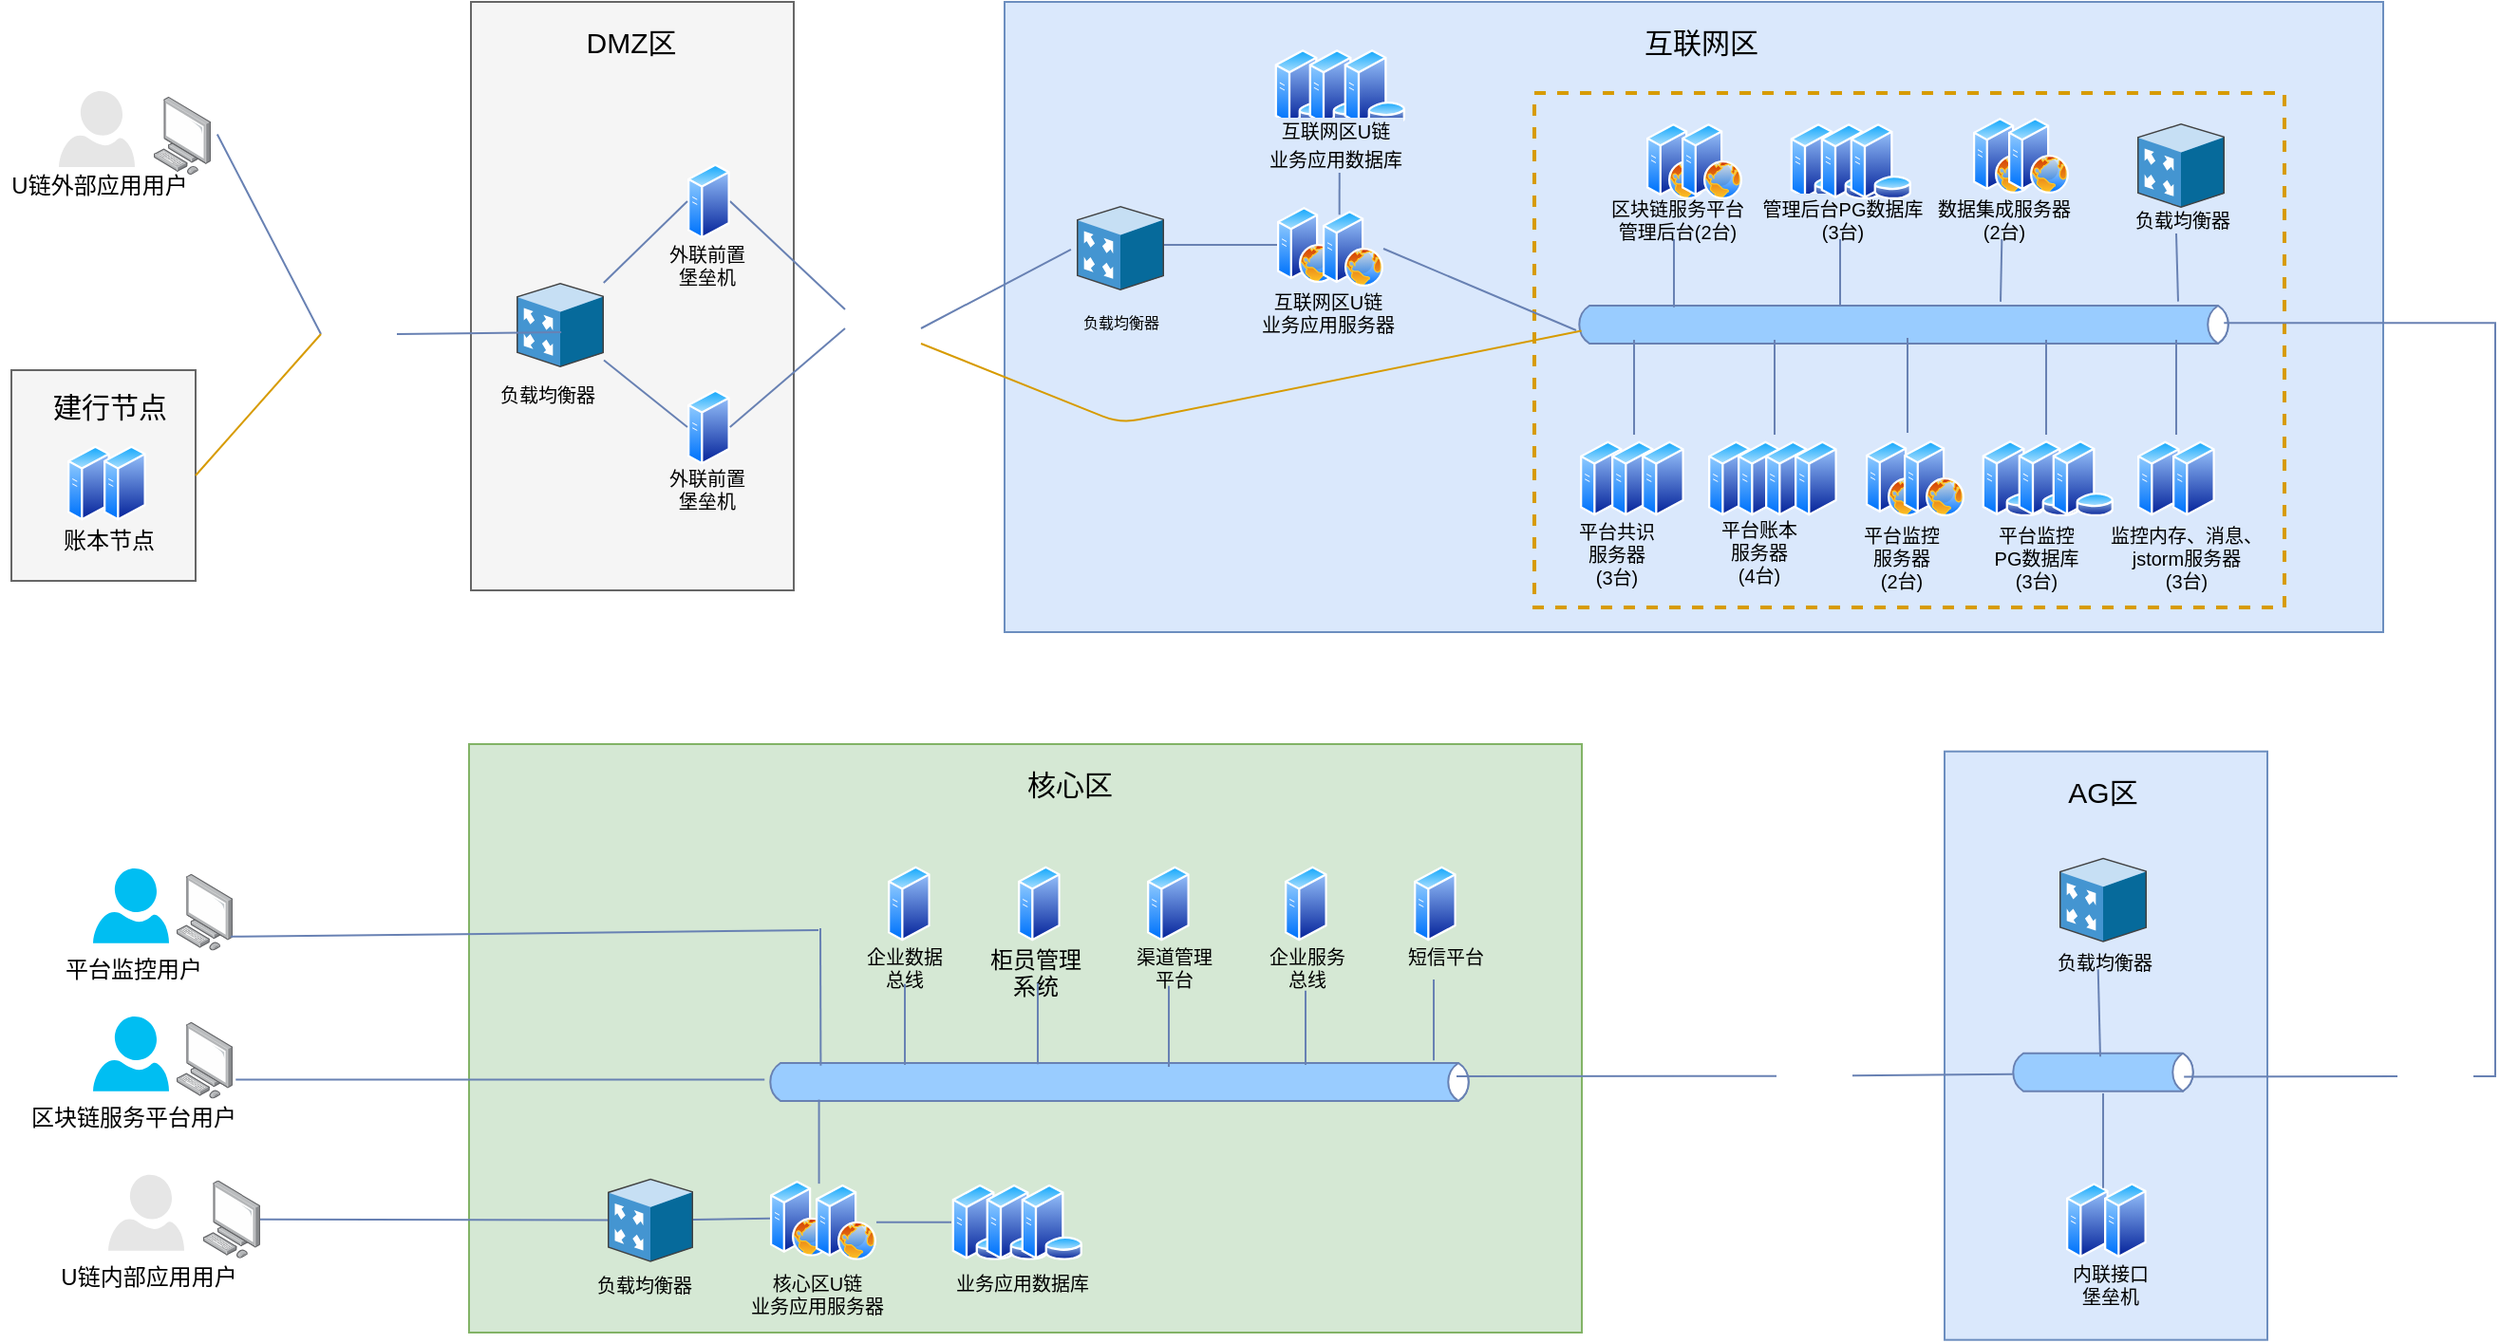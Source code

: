 <mxfile version="12.1.3" type="github" pages="1">
  <diagram id="PtFR2M7_tXtKYrFW8lSv" name="Page-1">
    <mxGraphModel dx="1331" dy="813" grid="0" gridSize="10" guides="1" tooltips="1" connect="1" arrows="1" fold="1" page="1" pageScale="1" pageWidth="3300" pageHeight="4681" math="0" shadow="0">
      <root>
        <mxCell id="0"/>
        <mxCell id="1" parent="0"/>
        <mxCell id="sPacu9p47zKpvOx0FIWo-47" value="" style="rounded=0;whiteSpace=wrap;html=1;strokeColor=#6c8ebf;strokeWidth=1;fillColor=#dae8fc;fontSize=12;align=center;" parent="1" vertex="1">
          <mxGeometry x="591" y="208" width="726" height="332" as="geometry"/>
        </mxCell>
        <mxCell id="nEOF1kNpwPRWHeqvcLlS-4" value="" style="rounded=0;whiteSpace=wrap;html=1;fillColor=none;fontSize=10;dashed=1;strokeColor=#d79b00;strokeWidth=2;" parent="1" vertex="1">
          <mxGeometry x="870" y="256" width="395" height="271" as="geometry"/>
        </mxCell>
        <mxCell id="sPacu9p47zKpvOx0FIWo-21" value="" style="rounded=0;whiteSpace=wrap;html=1;strokeColor=#666666;fillColor=#f5f5f5;fontSize=12;align=center;fontColor=#333333;" parent="1" vertex="1">
          <mxGeometry x="310" y="208" width="170" height="310" as="geometry"/>
        </mxCell>
        <mxCell id="sPacu9p47zKpvOx0FIWo-9" value="" style="html=1;fillColor=#99CCFF;strokeColor=#6881B3;gradientColor=none;gradientDirection=north;strokeWidth=1;shape=mxgraph.networks.bus;gradientColor=none;gradientDirection=north;fontColor=#ffffff;perimeter=backbonePerimeter;backboneSize=20;align=center;fontSize=12;" parent="1" vertex="1">
          <mxGeometry x="891" y="373" width="347" height="10" as="geometry"/>
        </mxCell>
        <mxCell id="sPacu9p47zKpvOx0FIWo-10" value="" style="strokeColor=#6881B3;edgeStyle=none;rounded=0;endArrow=none;html=1;strokeWidth=1;fontSize=12;" parent="1" edge="1">
          <mxGeometry relative="1" as="geometry">
            <mxPoint x="943.5" y="326" as="sourcePoint"/>
            <mxPoint x="943.5" y="368.929" as="targetPoint"/>
          </mxGeometry>
        </mxCell>
        <mxCell id="sPacu9p47zKpvOx0FIWo-12" value="" style="strokeColor=#6881B3;edgeStyle=none;rounded=0;endArrow=none;html=1;strokeWidth=1;fontSize=12;" parent="1" edge="1">
          <mxGeometry relative="1" as="geometry">
            <mxPoint x="1031" y="325.5" as="sourcePoint"/>
            <mxPoint x="1031" y="367.676" as="targetPoint"/>
          </mxGeometry>
        </mxCell>
        <mxCell id="sPacu9p47zKpvOx0FIWo-14" value="" style="strokeColor=#6881B3;edgeStyle=none;rounded=0;endArrow=none;html=1;strokeWidth=1;fontSize=12;" parent="1" edge="1">
          <mxGeometry relative="1" as="geometry">
            <mxPoint x="922.5" y="436" as="sourcePoint"/>
            <mxPoint x="922.5" y="386" as="targetPoint"/>
          </mxGeometry>
        </mxCell>
        <mxCell id="sPacu9p47zKpvOx0FIWo-26" value="" style="shape=image;html=1;verticalAlign=top;verticalLabelPosition=bottom;labelBackgroundColor=#ffffff;imageAspect=0;aspect=fixed;image=https://cdn4.iconfinder.com/data/icons/VISTA/networking/png/128/firewall.png;strokeColor=#6881B3;fillColor=#99CCFF;fontSize=12;align=center;" parent="1" vertex="1">
          <mxGeometry x="231" y="363" width="40" height="40" as="geometry"/>
        </mxCell>
        <mxCell id="sPacu9p47zKpvOx0FIWo-27" value="" style="endArrow=none;html=1;fontSize=12;entryX=0;entryY=0.5;entryDx=0;entryDy=0;exitX=1.114;exitY=0.482;exitDx=0;exitDy=0;exitPerimeter=0;strokeColor=#6881B3;" parent="1" source="sPacu9p47zKpvOx0FIWo-23" target="sPacu9p47zKpvOx0FIWo-26" edge="1">
          <mxGeometry width="50" height="50" relative="1" as="geometry">
            <mxPoint x="198" y="470" as="sourcePoint"/>
            <mxPoint x="248" y="420" as="targetPoint"/>
          </mxGeometry>
        </mxCell>
        <mxCell id="sPacu9p47zKpvOx0FIWo-32" value="" style="shadow=0;dashed=0;html=1;labelPosition=center;verticalLabelPosition=bottom;verticalAlign=top;align=center;outlineConnect=0;shape=mxgraph.veeam.3d.proxy_appliance;direction=east;" parent="1" vertex="1">
          <mxGeometry x="334" y="356" width="46" height="44.562" as="geometry"/>
        </mxCell>
        <mxCell id="sPacu9p47zKpvOx0FIWo-22" value="&lt;font style=&quot;font-size: 15px&quot;&gt;DMZ区&lt;/font&gt;" style="text;html=1;resizable=0;points=[];autosize=1;align=center;verticalAlign=top;spacingTop=-4;fontSize=12;" parent="1" vertex="1">
          <mxGeometry x="365" y="218" width="58" height="15" as="geometry"/>
        </mxCell>
        <mxCell id="sPacu9p47zKpvOx0FIWo-35" value="" style="endArrow=none;html=1;strokeColor=#6881B3;strokeWidth=1;fontSize=12;exitX=1;exitY=0.5;exitDx=0;exitDy=0;entryX=0.512;entryY=0.583;entryDx=0;entryDy=0;entryPerimeter=0;" parent="1" source="sPacu9p47zKpvOx0FIWo-26" target="sPacu9p47zKpvOx0FIWo-32" edge="1">
          <mxGeometry width="50" height="50" relative="1" as="geometry">
            <mxPoint x="250" y="373" as="sourcePoint"/>
            <mxPoint x="360" y="300" as="targetPoint"/>
          </mxGeometry>
        </mxCell>
        <mxCell id="sPacu9p47zKpvOx0FIWo-48" value="&lt;font style=&quot;font-size: 15px&quot;&gt;互联网区&lt;/font&gt;" style="text;html=1;resizable=0;points=[];autosize=1;align=left;verticalAlign=top;spacingTop=-4;fontSize=12;" parent="1" vertex="1">
          <mxGeometry x="925.5" y="218" width="70" height="15" as="geometry"/>
        </mxCell>
        <mxCell id="sPacu9p47zKpvOx0FIWo-49" value="" style="shape=image;html=1;verticalAlign=top;verticalLabelPosition=bottom;labelBackgroundColor=#ffffff;imageAspect=0;aspect=fixed;image=https://cdn4.iconfinder.com/data/icons/VISTA/networking/png/128/firewall.png;strokeColor=#6881B3;fillColor=#99CCFF;fontSize=12;align=center;" parent="1" vertex="1">
          <mxGeometry x="507" y="360" width="40" height="40" as="geometry"/>
        </mxCell>
        <mxCell id="sPacu9p47zKpvOx0FIWo-50" value="" style="endArrow=none;html=1;strokeColor=#6881B3;strokeWidth=1;fontSize=12;exitX=1;exitY=0.5;exitDx=0;exitDy=0;entryX=0;entryY=0.25;entryDx=0;entryDy=0;" parent="1" source="sPacu9p47zKpvOx0FIWo-84" target="sPacu9p47zKpvOx0FIWo-49" edge="1">
          <mxGeometry width="50" height="50" relative="1" as="geometry">
            <mxPoint x="433.4" y="385.12" as="sourcePoint"/>
            <mxPoint x="570" y="430" as="targetPoint"/>
          </mxGeometry>
        </mxCell>
        <mxCell id="sPacu9p47zKpvOx0FIWo-51" value="" style="shadow=0;dashed=0;html=1;labelPosition=center;verticalLabelPosition=bottom;verticalAlign=top;align=center;outlineConnect=0;shape=mxgraph.veeam.3d.proxy_appliance;direction=east;" parent="1" vertex="1">
          <mxGeometry x="629" y="315.5" width="46" height="44.562" as="geometry"/>
        </mxCell>
        <mxCell id="sPacu9p47zKpvOx0FIWo-52" value="" style="endArrow=none;html=1;strokeColor=#6881B3;strokeWidth=1;fontSize=12;entryX=-0.066;entryY=0.515;entryDx=0;entryDy=0;entryPerimeter=0;exitX=1;exitY=0.5;exitDx=0;exitDy=0;exitPerimeter=0;" parent="1" source="sPacu9p47zKpvOx0FIWo-49" target="sPacu9p47zKpvOx0FIWo-51" edge="1">
          <mxGeometry width="50" height="50" relative="1" as="geometry">
            <mxPoint x="587" y="460" as="sourcePoint"/>
            <mxPoint x="637" y="410" as="targetPoint"/>
          </mxGeometry>
        </mxCell>
        <mxCell id="sPacu9p47zKpvOx0FIWo-57" value="外联前置&lt;br style=&quot;font-size: 10px&quot;&gt;堡垒机" style="text;html=1;resizable=0;points=[];autosize=1;align=center;verticalAlign=top;spacingTop=-4;fontSize=10;" parent="1" vertex="1">
          <mxGeometry x="409" y="333" width="50" height="24" as="geometry"/>
        </mxCell>
        <mxCell id="sPacu9p47zKpvOx0FIWo-58" value="" style="group" parent="1" vertex="1" connectable="0">
          <mxGeometry x="734.5" y="316" width="56" height="40" as="geometry"/>
        </mxCell>
        <mxCell id="sPacu9p47zKpvOx0FIWo-59" value="" style="aspect=fixed;perimeter=ellipsePerimeter;html=1;align=center;shadow=0;dashed=0;spacingTop=3;image;image=img/lib/active_directory/web_server.svg;strokeColor=#6881B3;strokeWidth=1;fillColor=#99CCFF;fontSize=12;" parent="sPacu9p47zKpvOx0FIWo-58" vertex="1">
          <mxGeometry width="32" height="40" as="geometry"/>
        </mxCell>
        <mxCell id="sPacu9p47zKpvOx0FIWo-60" value="" style="aspect=fixed;perimeter=ellipsePerimeter;html=1;align=center;shadow=0;dashed=0;spacingTop=3;image;image=img/lib/active_directory/web_server.svg;strokeColor=#6881B3;strokeWidth=1;fillColor=#99CCFF;fontSize=12;" parent="sPacu9p47zKpvOx0FIWo-58" vertex="1">
          <mxGeometry x="24" y="2" width="32" height="40" as="geometry"/>
        </mxCell>
        <mxCell id="sPacu9p47zKpvOx0FIWo-61" value="互联网区U链&lt;br&gt;业务应用服务器" style="text;html=1;resizable=0;points=[];autosize=1;align=center;verticalAlign=top;spacingTop=-4;fontSize=10;" parent="1" vertex="1">
          <mxGeometry x="720.5" y="358" width="80" height="24" as="geometry"/>
        </mxCell>
        <mxCell id="sPacu9p47zKpvOx0FIWo-72" value="区块链服务平台&lt;br&gt;管理后台(2台)" style="text;html=1;resizable=0;points=[];autosize=1;align=center;verticalAlign=top;spacingTop=-4;fontSize=10;fillColor=#DAE8FC;" parent="1" vertex="1">
          <mxGeometry x="904.5" y="309" width="80" height="24" as="geometry"/>
        </mxCell>
        <mxCell id="sPacu9p47zKpvOx0FIWo-62" value="" style="aspect=fixed;perimeter=ellipsePerimeter;html=1;align=center;shadow=0;dashed=0;spacingTop=3;image;image=img/lib/active_directory/database_server.svg;strokeColor=#6881B3;strokeWidth=1;fillColor=#99CCFF;fontSize=8;" parent="1" vertex="1">
          <mxGeometry x="733" y="233" width="32.8" height="40" as="geometry"/>
        </mxCell>
        <mxCell id="sPacu9p47zKpvOx0FIWo-63" value="" style="aspect=fixed;perimeter=ellipsePerimeter;html=1;align=center;shadow=0;dashed=0;spacingTop=3;image;image=img/lib/active_directory/database_server.svg;strokeColor=#6881B3;strokeWidth=1;fillColor=#99CCFF;fontSize=8;" parent="1" vertex="1">
          <mxGeometry x="751" y="233" width="32.8" height="40" as="geometry"/>
        </mxCell>
        <mxCell id="sPacu9p47zKpvOx0FIWo-64" value="" style="aspect=fixed;perimeter=ellipsePerimeter;html=1;align=center;shadow=0;dashed=0;spacingTop=3;image;image=img/lib/active_directory/database_server.svg;strokeColor=#6881B3;strokeWidth=1;fillColor=#99CCFF;fontSize=8;" parent="1" vertex="1">
          <mxGeometry x="769.5" y="233" width="32.8" height="40" as="geometry"/>
        </mxCell>
        <mxCell id="sPacu9p47zKpvOx0FIWo-90" value="平台共识&lt;br&gt;服务器&lt;br&gt;(3台)" style="text;html=1;resizable=0;points=[];autosize=1;align=center;verticalAlign=top;spacingTop=-4;fontSize=10;" parent="1" vertex="1">
          <mxGeometry x="888" y="479" width="50" height="36" as="geometry"/>
        </mxCell>
        <mxCell id="sPacu9p47zKpvOx0FIWo-82" value="" style="aspect=fixed;perimeter=ellipsePerimeter;html=1;align=center;shadow=0;dashed=0;spacingTop=3;image;image=img/lib/active_directory/generic_server.svg;strokeColor=#6881B3;strokeWidth=1;fillColor=#99CCFF;fontSize=8;" parent="1" vertex="1">
          <mxGeometry x="894" y="439" width="22.4" height="40" as="geometry"/>
        </mxCell>
        <mxCell id="sPacu9p47zKpvOx0FIWo-101" value="平台账本&lt;br&gt;服务器&lt;br&gt;(4台)" style="text;html=1;resizable=0;points=[];autosize=1;align=center;verticalAlign=top;spacingTop=-4;fontSize=10;" parent="1" vertex="1">
          <mxGeometry x="963" y="478" width="50" height="36" as="geometry"/>
        </mxCell>
        <mxCell id="sPacu9p47zKpvOx0FIWo-112" value="" style="rounded=0;whiteSpace=wrap;html=1;strokeColor=#6c8ebf;strokeWidth=1;fillColor=#dae8fc;fontSize=8;align=center;" parent="1" vertex="1">
          <mxGeometry x="1086" y="602.853" width="170" height="310" as="geometry"/>
        </mxCell>
        <mxCell id="sPacu9p47zKpvOx0FIWo-113" value="&lt;font style=&quot;font-size: 15px&quot;&gt;AG区&lt;/font&gt;" style="text;html=1;resizable=0;points=[];autosize=1;align=center;verticalAlign=top;spacingTop=-4;fontSize=12;" parent="1" vertex="1">
          <mxGeometry x="1145.5" y="612.853" width="47" height="15" as="geometry"/>
        </mxCell>
        <mxCell id="sPacu9p47zKpvOx0FIWo-115" value="负载均衡器" style="text;html=1;resizable=0;points=[];autosize=1;align=center;verticalAlign=top;spacingTop=-4;fontSize=10;" parent="1" vertex="1">
          <mxGeometry x="320" y="407" width="60" height="10" as="geometry"/>
        </mxCell>
        <mxCell id="sPacu9p47zKpvOx0FIWo-116" value="负载均衡器" style="text;html=1;resizable=0;points=[];autosize=1;align=center;verticalAlign=top;spacingTop=-4;fontSize=8;" parent="1" vertex="1">
          <mxGeometry x="622" y="370" width="60" height="10" as="geometry"/>
        </mxCell>
        <mxCell id="sPacu9p47zKpvOx0FIWo-117" value="" style="shadow=0;dashed=0;html=1;labelPosition=center;verticalLabelPosition=bottom;verticalAlign=top;align=center;outlineConnect=0;shape=mxgraph.veeam.3d.proxy_appliance;direction=east;" parent="1" vertex="1">
          <mxGeometry x="1146.5" y="658.853" width="46" height="44.562" as="geometry"/>
        </mxCell>
        <mxCell id="sPacu9p47zKpvOx0FIWo-118" value="负载均衡器" style="text;html=1;resizable=0;points=[];autosize=1;align=center;verticalAlign=top;spacingTop=-4;fontSize=10;" parent="1" vertex="1">
          <mxGeometry x="1139.5" y="705.853" width="60" height="10" as="geometry"/>
        </mxCell>
        <mxCell id="sPacu9p47zKpvOx0FIWo-119" value="" style="html=1;fillColor=#99CCFF;strokeColor=#6881B3;gradientColor=none;gradientDirection=north;strokeWidth=1;shape=mxgraph.networks.bus;gradientColor=none;gradientDirection=north;fontColor=#ffffff;perimeter=backbonePerimeter;backboneSize=20;align=center;fontSize=12;" parent="1" vertex="1">
          <mxGeometry x="1119.5" y="766.853" width="100" height="10" as="geometry"/>
        </mxCell>
        <mxCell id="wzntJS4Hk8glmOeOFhAp-34" style="edgeStyle=orthogonalEdgeStyle;rounded=0;orthogonalLoop=1;jettySize=auto;html=1;exitX=1;exitY=0.5;exitDx=0;exitDy=0;entryX=0.986;entryY=0.414;entryDx=0;entryDy=0;entryPerimeter=0;endArrow=none;endFill=0;strokeColor=#6881B3;" parent="1" source="sPacu9p47zKpvOx0FIWo-120" target="sPacu9p47zKpvOx0FIWo-9" edge="1">
          <mxGeometry relative="1" as="geometry">
            <Array as="points">
              <mxPoint x="1376" y="774"/>
              <mxPoint x="1376" y="377"/>
            </Array>
          </mxGeometry>
        </mxCell>
        <mxCell id="sPacu9p47zKpvOx0FIWo-120" value="" style="shape=image;html=1;verticalAlign=top;verticalLabelPosition=bottom;labelBackgroundColor=#ffffff;imageAspect=0;aspect=fixed;image=https://cdn4.iconfinder.com/data/icons/VISTA/networking/png/128/firewall.png;strokeColor=#6881B3;fillColor=#99CCFF;fontSize=12;align=center;" parent="1" vertex="1">
          <mxGeometry x="1324.5" y="754" width="40" height="40" as="geometry"/>
        </mxCell>
        <mxCell id="sPacu9p47zKpvOx0FIWo-123" value="" style="endArrow=none;html=1;strokeColor=#6881B3;strokeWidth=1;fontSize=8;exitX=0.485;exitY=-0.318;exitDx=0;exitDy=0;exitPerimeter=0;entryX=0.456;entryY=1.182;entryDx=0;entryDy=0;entryPerimeter=0;" parent="1" source="sPacu9p47zKpvOx0FIWo-119" target="sPacu9p47zKpvOx0FIWo-118" edge="1">
          <mxGeometry width="50" height="50" relative="1" as="geometry">
            <mxPoint x="1250.5" y="757.853" as="sourcePoint"/>
            <mxPoint x="1300.5" y="707.853" as="targetPoint"/>
          </mxGeometry>
        </mxCell>
        <mxCell id="sPacu9p47zKpvOx0FIWo-125" value="" style="group" parent="1" vertex="1" connectable="0">
          <mxGeometry x="1150" y="829.853" width="42.4" height="40" as="geometry"/>
        </mxCell>
        <mxCell id="sPacu9p47zKpvOx0FIWo-126" value="" style="aspect=fixed;perimeter=ellipsePerimeter;html=1;align=center;shadow=0;dashed=0;spacingTop=3;image;image=img/lib/active_directory/generic_server.svg;strokeColor=#6881B3;strokeWidth=1;fillColor=#99CCFF;fontSize=8;" parent="sPacu9p47zKpvOx0FIWo-125" vertex="1">
          <mxGeometry width="22.4" height="40" as="geometry"/>
        </mxCell>
        <mxCell id="sPacu9p47zKpvOx0FIWo-127" value="" style="aspect=fixed;perimeter=ellipsePerimeter;html=1;align=center;shadow=0;dashed=0;spacingTop=3;image;image=img/lib/active_directory/generic_server.svg;strokeColor=#6881B3;strokeWidth=1;fillColor=#99CCFF;fontSize=8;" parent="sPacu9p47zKpvOx0FIWo-125" vertex="1">
          <mxGeometry x="20" width="22.4" height="40" as="geometry"/>
        </mxCell>
        <mxCell id="sPacu9p47zKpvOx0FIWo-129" value="内联接口&lt;br style=&quot;font-size: 10px;&quot;&gt;堡垒机" style="text;html=1;resizable=0;points=[];autosize=1;align=center;verticalAlign=top;spacingTop=-4;fontSize=10;" parent="1" vertex="1">
          <mxGeometry x="1147.5" y="869.853" width="50" height="20" as="geometry"/>
        </mxCell>
        <mxCell id="sPacu9p47zKpvOx0FIWo-130" value="" style="strokeColor=#6881B3;edgeStyle=none;rounded=0;endArrow=none;html=1;strokeWidth=1;fontSize=12;" parent="1" edge="1">
          <mxGeometry relative="1" as="geometry">
            <mxPoint x="1169.5" y="832.853" as="sourcePoint"/>
            <mxPoint x="1169.5" y="783.0" as="targetPoint"/>
            <Array as="points">
              <mxPoint x="1169.5" y="809.853"/>
            </Array>
          </mxGeometry>
        </mxCell>
        <mxCell id="sPacu9p47zKpvOx0FIWo-131" value="" style="rounded=0;whiteSpace=wrap;html=1;strokeColor=#82b366;strokeWidth=1;fillColor=#d5e8d4;fontSize=8;align=center;" parent="1" vertex="1">
          <mxGeometry x="309" y="599" width="586" height="310" as="geometry"/>
        </mxCell>
        <mxCell id="sPacu9p47zKpvOx0FIWo-133" value="" style="html=1;fillColor=#99CCFF;strokeColor=#6881B3;gradientColor=none;gradientDirection=north;strokeWidth=1;shape=mxgraph.networks.bus;gradientColor=none;gradientDirection=north;fontColor=#ffffff;perimeter=backbonePerimeter;backboneSize=20;align=center;" parent="1" vertex="1">
          <mxGeometry x="465" y="767" width="373" height="20" as="geometry"/>
        </mxCell>
        <mxCell id="sPacu9p47zKpvOx0FIWo-135" value="" style="strokeColor=#6881B3;edgeStyle=none;rounded=0;endArrow=none;html=1;strokeWidth=1;fontSize=8;" parent="1" edge="1">
          <mxGeometry relative="1" as="geometry">
            <mxPoint x="538.5" y="725.353" as="sourcePoint"/>
            <mxPoint x="538.5" y="768.029" as="targetPoint"/>
          </mxGeometry>
        </mxCell>
        <mxCell id="sPacu9p47zKpvOx0FIWo-136" value="" style="strokeColor=#6881B3;edgeStyle=none;rounded=0;endArrow=none;html=1;strokeWidth=1;fontSize=8;" parent="1" edge="1">
          <mxGeometry relative="1" as="geometry">
            <mxPoint x="677.5" y="726.353" as="sourcePoint"/>
            <mxPoint x="677.5" y="769.029" as="targetPoint"/>
          </mxGeometry>
        </mxCell>
        <mxCell id="sPacu9p47zKpvOx0FIWo-137" value="" style="strokeColor=#6881B3;edgeStyle=none;rounded=0;endArrow=none;html=1;strokeWidth=1;fontSize=8;" parent="1" edge="1">
          <mxGeometry relative="1" as="geometry">
            <mxPoint x="749.5" y="728.853" as="sourcePoint"/>
            <mxPoint x="749.5" y="768.02" as="targetPoint"/>
          </mxGeometry>
        </mxCell>
        <mxCell id="sPacu9p47zKpvOx0FIWo-142" value="" style="shadow=0;dashed=0;html=1;labelPosition=center;verticalLabelPosition=bottom;verticalAlign=top;align=center;outlineConnect=0;shape=mxgraph.veeam.3d.proxy_appliance;direction=east;" parent="1" vertex="1">
          <mxGeometry x="382" y="827.853" width="45" height="44" as="geometry"/>
        </mxCell>
        <mxCell id="sPacu9p47zKpvOx0FIWo-143" value="负载均衡器" style="text;html=1;resizable=0;points=[];autosize=1;align=center;verticalAlign=top;spacingTop=-4;fontSize=10;" parent="1" vertex="1">
          <mxGeometry x="371" y="875.853" width="60" height="10" as="geometry"/>
        </mxCell>
        <mxCell id="sPacu9p47zKpvOx0FIWo-145" value="" style="aspect=fixed;perimeter=ellipsePerimeter;html=1;align=center;shadow=0;dashed=0;spacingTop=3;image;image=img/lib/active_directory/generic_server.svg;strokeColor=#6881B3;strokeWidth=1;fillColor=#99CCFF;fontSize=8;" parent="1" vertex="1">
          <mxGeometry x="738.5" y="663" width="22.4" height="40" as="geometry"/>
        </mxCell>
        <mxCell id="sPacu9p47zKpvOx0FIWo-146" value="" style="aspect=fixed;perimeter=ellipsePerimeter;html=1;align=center;shadow=0;dashed=0;spacingTop=3;image;image=img/lib/active_directory/generic_server.svg;strokeColor=#6881B3;strokeWidth=1;fillColor=#99CCFF;fontSize=8;" parent="1" vertex="1">
          <mxGeometry x="666" y="663" width="22.4" height="40" as="geometry"/>
        </mxCell>
        <mxCell id="sPacu9p47zKpvOx0FIWo-147" value="企业服务&lt;br&gt;总线" style="text;html=1;resizable=0;points=[];autosize=1;align=center;verticalAlign=top;spacingTop=-4;fontSize=10;" parent="1" vertex="1">
          <mxGeometry x="721" y="703" width="58" height="24" as="geometry"/>
        </mxCell>
        <mxCell id="sPacu9p47zKpvOx0FIWo-148" value="渠道管理&lt;br&gt;平台" style="text;html=1;resizable=0;points=[];autosize=1;align=center;verticalAlign=top;spacingTop=-4;fontSize=10;" parent="1" vertex="1">
          <mxGeometry x="651" y="703" width="58" height="24" as="geometry"/>
        </mxCell>
        <mxCell id="sPacu9p47zKpvOx0FIWo-149" value="" style="aspect=fixed;perimeter=ellipsePerimeter;html=1;align=center;shadow=0;dashed=0;spacingTop=3;image;image=img/lib/active_directory/generic_server.svg;strokeColor=#6881B3;strokeWidth=1;fillColor=#99CCFF;fontSize=8;" parent="1" vertex="1">
          <mxGeometry x="529.5" y="663" width="22.4" height="40" as="geometry"/>
        </mxCell>
        <mxCell id="sPacu9p47zKpvOx0FIWo-150" value="企业数据&lt;br&gt;总线" style="text;html=1;resizable=0;points=[];autosize=1;align=center;verticalAlign=top;spacingTop=-4;fontSize=10;" parent="1" vertex="1">
          <mxGeometry x="509" y="702.853" width="58" height="24" as="geometry"/>
        </mxCell>
        <mxCell id="sPacu9p47zKpvOx0FIWo-151" value="" style="group" parent="1" vertex="1" connectable="0">
          <mxGeometry x="467.5" y="828.853" width="56" height="40" as="geometry"/>
        </mxCell>
        <mxCell id="sPacu9p47zKpvOx0FIWo-152" value="" style="aspect=fixed;perimeter=ellipsePerimeter;html=1;align=center;shadow=0;dashed=0;spacingTop=3;image;image=img/lib/active_directory/web_server.svg;strokeColor=#6881B3;strokeWidth=1;fillColor=#99CCFF;fontSize=12;" parent="sPacu9p47zKpvOx0FIWo-151" vertex="1">
          <mxGeometry width="32" height="40" as="geometry"/>
        </mxCell>
        <mxCell id="sPacu9p47zKpvOx0FIWo-153" value="" style="aspect=fixed;perimeter=ellipsePerimeter;html=1;align=center;shadow=0;dashed=0;spacingTop=3;image;image=img/lib/active_directory/web_server.svg;strokeColor=#6881B3;strokeWidth=1;fillColor=#99CCFF;fontSize=12;" parent="sPacu9p47zKpvOx0FIWo-151" vertex="1">
          <mxGeometry x="24" y="2" width="32" height="40" as="geometry"/>
        </mxCell>
        <mxCell id="sPacu9p47zKpvOx0FIWo-154" value="核心区U链&lt;br&gt;业务应用服务器" style="text;html=1;resizable=0;points=[];autosize=1;align=center;verticalAlign=top;spacingTop=-4;fontSize=10;" parent="1" vertex="1">
          <mxGeometry x="451.5" y="874.853" width="80" height="24" as="geometry"/>
        </mxCell>
        <mxCell id="sPacu9p47zKpvOx0FIWo-155" value="业务应用数据库" style="text;html=1;resizable=0;points=[];autosize=1;align=center;verticalAlign=top;spacingTop=-4;fontSize=10;" parent="1" vertex="1">
          <mxGeometry x="552.5" y="874.853" width="94" height="12" as="geometry"/>
        </mxCell>
        <mxCell id="sPacu9p47zKpvOx0FIWo-156" value="" style="aspect=fixed;perimeter=ellipsePerimeter;html=1;align=center;shadow=0;dashed=0;spacingTop=3;image;image=img/lib/active_directory/database_server.svg;strokeColor=#6881B3;strokeWidth=1;fillColor=#99CCFF;fontSize=8;" parent="1" vertex="1">
          <mxGeometry x="563" y="830.853" width="32.8" height="40" as="geometry"/>
        </mxCell>
        <mxCell id="sPacu9p47zKpvOx0FIWo-157" value="" style="aspect=fixed;perimeter=ellipsePerimeter;html=1;align=center;shadow=0;dashed=0;spacingTop=3;image;image=img/lib/active_directory/database_server.svg;strokeColor=#6881B3;strokeWidth=1;fillColor=#99CCFF;fontSize=8;" parent="1" vertex="1">
          <mxGeometry x="581" y="830.853" width="32.8" height="40" as="geometry"/>
        </mxCell>
        <mxCell id="sPacu9p47zKpvOx0FIWo-158" value="" style="aspect=fixed;perimeter=ellipsePerimeter;html=1;align=center;shadow=0;dashed=0;spacingTop=3;image;image=img/lib/active_directory/database_server.svg;strokeColor=#6881B3;strokeWidth=1;fillColor=#99CCFF;fontSize=8;" parent="1" vertex="1">
          <mxGeometry x="599.5" y="830.853" width="32.8" height="40" as="geometry"/>
        </mxCell>
        <mxCell id="sPacu9p47zKpvOx0FIWo-159" value="&lt;font style=&quot;font-size: 15px&quot;&gt;核心区&lt;/font&gt;" style="text;html=1;resizable=0;points=[];autosize=1;align=center;verticalAlign=top;spacingTop=-4;fontSize=12;" parent="1" vertex="1">
          <mxGeometry x="597.5" y="609.353" width="55" height="15" as="geometry"/>
        </mxCell>
        <mxCell id="sPacu9p47zKpvOx0FIWo-160" value="" style="shape=image;html=1;verticalAlign=top;verticalLabelPosition=bottom;labelBackgroundColor=#ffffff;imageAspect=0;aspect=fixed;image=https://cdn4.iconfinder.com/data/icons/VISTA/networking/png/128/firewall.png;strokeColor=#6881B3;fillColor=#99CCFF;fontSize=12;align=center;" parent="1" vertex="1">
          <mxGeometry x="997.5" y="753.853" width="40" height="40" as="geometry"/>
        </mxCell>
        <mxCell id="sPacu9p47zKpvOx0FIWo-106" value="" style="points=[];aspect=fixed;html=1;align=center;shadow=0;dashed=0;image;image=img/lib/allied_telesis/computer_and_terminals/Personal_Computer.svg;strokeColor=#6881B3;fillColor=#99CCFF;fontSize=12;" parent="1" vertex="1">
          <mxGeometry x="155" y="745.45" width="29.5" height="40.317" as="geometry"/>
        </mxCell>
        <mxCell id="sPacu9p47zKpvOx0FIWo-104" value="" style="verticalLabelPosition=bottom;html=1;verticalAlign=top;align=center;strokeColor=none;fillColor=#00BEF2;shape=mxgraph.azure.user;" parent="1" vertex="1">
          <mxGeometry x="111" y="742.5" width="40" height="39.333" as="geometry"/>
        </mxCell>
        <mxCell id="sPacu9p47zKpvOx0FIWo-105" value="区块链服务平台用户" style="text;html=1;resizable=0;points=[];autosize=1;align=center;verticalAlign=top;spacingTop=-4;fontSize=12;" parent="1" vertex="1">
          <mxGeometry x="73" y="785.833" width="118" height="14" as="geometry"/>
        </mxCell>
        <mxCell id="mfB3y9zWAH_5rg_kUH9j-3" value="" style="endArrow=none;html=1;strokeColor=#6881B3;exitX=0.926;exitY=0.743;exitDx=0;exitDy=0;exitPerimeter=0;entryX=0;entryY=0.5;entryDx=0;entryDy=0;" parent="1" source="sPacu9p47zKpvOx0FIWo-119" target="sPacu9p47zKpvOx0FIWo-120" edge="1">
          <mxGeometry width="50" height="50" relative="1" as="geometry">
            <mxPoint x="1287" y="869" as="sourcePoint"/>
            <mxPoint x="1337" y="819" as="targetPoint"/>
          </mxGeometry>
        </mxCell>
        <mxCell id="sPacu9p47zKpvOx0FIWo-169" value="" style="points=[];aspect=fixed;html=1;align=center;shadow=0;dashed=0;image;image=img/lib/allied_telesis/computer_and_terminals/Personal_Computer.svg;strokeColor=#6881B3;fillColor=#99CCFF;fontSize=12;" parent="1" vertex="1">
          <mxGeometry x="169" y="828.853" width="30" height="41" as="geometry"/>
        </mxCell>
        <mxCell id="sPacu9p47zKpvOx0FIWo-167" value="" style="verticalLabelPosition=bottom;html=1;verticalAlign=top;align=center;strokeColor=none;fillColor=#E6E6E6;shape=mxgraph.azure.user;" parent="1" vertex="1">
          <mxGeometry x="119" y="825.853" width="40" height="40" as="geometry"/>
        </mxCell>
        <mxCell id="sPacu9p47zKpvOx0FIWo-168" value="U链内部应用用户" style="text;html=1;resizable=0;points=[];autosize=1;align=center;verticalAlign=top;spacingTop=-4;fontSize=12;" parent="1" vertex="1">
          <mxGeometry x="88" y="869.853" width="103" height="14" as="geometry"/>
        </mxCell>
        <mxCell id="mfB3y9zWAH_5rg_kUH9j-7" value="" style="endArrow=none;html=1;strokeColor=#6881B3;entryX=0;entryY=0.5;entryDx=0;entryDy=0;" parent="1" target="sPacu9p47zKpvOx0FIWo-160" edge="1">
          <mxGeometry width="50" height="50" relative="1" as="geometry">
            <mxPoint x="829" y="774" as="sourcePoint"/>
            <mxPoint x="803" y="808" as="targetPoint"/>
          </mxGeometry>
        </mxCell>
        <mxCell id="mfB3y9zWAH_5rg_kUH9j-8" value="" style="endArrow=none;html=1;strokeColor=#6881B3;entryX=0.024;entryY=0.6;entryDx=0;entryDy=0;entryPerimeter=0;" parent="1" source="sPacu9p47zKpvOx0FIWo-160" target="sPacu9p47zKpvOx0FIWo-119" edge="1">
          <mxGeometry width="50" height="50" relative="1" as="geometry">
            <mxPoint x="821" y="881" as="sourcePoint"/>
            <mxPoint x="940" y="772" as="targetPoint"/>
          </mxGeometry>
        </mxCell>
        <mxCell id="mfB3y9zWAH_5rg_kUH9j-9" value="" style="endArrow=none;html=1;strokeColor=#6881B3;" parent="1" source="sPacu9p47zKpvOx0FIWo-169" target="sPacu9p47zKpvOx0FIWo-142" edge="1">
          <mxGeometry width="50" height="50" relative="1" as="geometry">
            <mxPoint x="282" y="783" as="sourcePoint"/>
            <mxPoint x="332" y="733" as="targetPoint"/>
          </mxGeometry>
        </mxCell>
        <mxCell id="sPacu9p47zKpvOx0FIWo-83" value="" style="aspect=fixed;perimeter=ellipsePerimeter;html=1;align=center;shadow=0;dashed=0;spacingTop=3;image;image=img/lib/active_directory/generic_server.svg;strokeColor=#6881B3;strokeWidth=1;fillColor=#99CCFF;fontSize=8;" parent="1" vertex="1">
          <mxGeometry x="424" y="412" width="22.4" height="40" as="geometry"/>
        </mxCell>
        <mxCell id="sPacu9p47zKpvOx0FIWo-84" value="" style="aspect=fixed;perimeter=ellipsePerimeter;html=1;align=center;shadow=0;dashed=0;spacingTop=3;image;image=img/lib/active_directory/generic_server.svg;strokeColor=#6881B3;strokeWidth=1;fillColor=#99CCFF;fontSize=8;" parent="1" vertex="1">
          <mxGeometry x="424" y="293" width="22.4" height="40" as="geometry"/>
        </mxCell>
        <mxCell id="wzntJS4Hk8glmOeOFhAp-1" value="外联前置&lt;br style=&quot;font-size: 10px&quot;&gt;堡垒机" style="text;html=1;resizable=0;points=[];autosize=1;align=center;verticalAlign=top;spacingTop=-4;fontSize=10;" parent="1" vertex="1">
          <mxGeometry x="409" y="450.5" width="50" height="24" as="geometry"/>
        </mxCell>
        <mxCell id="wzntJS4Hk8glmOeOFhAp-2" value="" style="endArrow=none;html=1;entryX=0;entryY=0.5;entryDx=0;entryDy=0;strokeColor=#6881B3;" parent="1" source="sPacu9p47zKpvOx0FIWo-32" target="sPacu9p47zKpvOx0FIWo-84" edge="1">
          <mxGeometry width="50" height="50" relative="1" as="geometry">
            <mxPoint x="370" y="341" as="sourcePoint"/>
            <mxPoint x="420" y="291" as="targetPoint"/>
          </mxGeometry>
        </mxCell>
        <mxCell id="wzntJS4Hk8glmOeOFhAp-5" value="" style="endArrow=none;html=1;strokeColor=#6881B3;exitX=0;exitY=0.5;exitDx=0;exitDy=0;" parent="1" source="sPacu9p47zKpvOx0FIWo-83" target="sPacu9p47zKpvOx0FIWo-32" edge="1">
          <mxGeometry width="50" height="50" relative="1" as="geometry">
            <mxPoint x="327" y="521" as="sourcePoint"/>
            <mxPoint x="377" y="471" as="targetPoint"/>
          </mxGeometry>
        </mxCell>
        <mxCell id="wzntJS4Hk8glmOeOFhAp-6" value="" style="endArrow=none;html=1;strokeColor=#6881B3;exitX=1;exitY=0.5;exitDx=0;exitDy=0;entryX=0;entryY=0.5;entryDx=0;entryDy=0;" parent="1" source="sPacu9p47zKpvOx0FIWo-83" target="sPacu9p47zKpvOx0FIWo-49" edge="1">
          <mxGeometry width="50" height="50" relative="1" as="geometry">
            <mxPoint x="505" y="534" as="sourcePoint"/>
            <mxPoint x="555" y="484" as="targetPoint"/>
          </mxGeometry>
        </mxCell>
        <mxCell id="wzntJS4Hk8glmOeOFhAp-7" value="" style="endArrow=none;html=1;strokeColor=#6881B3;exitX=1;exitY=0.46;exitDx=0;exitDy=0;exitPerimeter=0;entryX=0;entryY=0.5;entryDx=0;entryDy=0;" parent="1" source="sPacu9p47zKpvOx0FIWo-51" target="sPacu9p47zKpvOx0FIWo-59" edge="1">
          <mxGeometry width="50" height="50" relative="1" as="geometry">
            <mxPoint x="758" y="545" as="sourcePoint"/>
            <mxPoint x="808" y="495" as="targetPoint"/>
          </mxGeometry>
        </mxCell>
        <mxCell id="wzntJS4Hk8glmOeOFhAp-8" value="" style="endArrow=none;html=1;strokeColor=#6881B3;entryX=0.5;entryY=1;entryDx=0;entryDy=0;exitX=0.25;exitY=0;exitDx=0;exitDy=0;" parent="1" source="sPacu9p47zKpvOx0FIWo-60" target="sPacu9p47zKpvOx0FIWo-63" edge="1">
          <mxGeometry width="50" height="50" relative="1" as="geometry">
            <mxPoint x="798" y="474" as="sourcePoint"/>
            <mxPoint x="848" y="424" as="targetPoint"/>
          </mxGeometry>
        </mxCell>
        <mxCell id="wzntJS4Hk8glmOeOFhAp-9" value="&lt;span style=&quot;font-size: 10px&quot;&gt;互联网区U链&lt;br&gt;业务应用数据库&lt;/span&gt;" style="text;html=1;resizable=0;points=[];align=center;verticalAlign=middle;labelBackgroundColor=#DAE8FC;" parent="wzntJS4Hk8glmOeOFhAp-8" vertex="1" connectable="0">
          <mxGeometry x="0.573" y="-4" relative="1" as="geometry">
            <mxPoint x="-7" as="offset"/>
          </mxGeometry>
        </mxCell>
        <mxCell id="sPacu9p47zKpvOx0FIWo-70" value="" style="aspect=fixed;perimeter=ellipsePerimeter;html=1;align=center;shadow=0;dashed=0;spacingTop=3;image;image=img/lib/active_directory/web_server.svg;strokeColor=#6881B3;strokeWidth=1;fillColor=#99CCFF;fontSize=12;" parent="1" vertex="1">
          <mxGeometry x="929" y="272" width="32" height="40" as="geometry"/>
        </mxCell>
        <mxCell id="sPacu9p47zKpvOx0FIWo-71" value="" style="aspect=fixed;perimeter=ellipsePerimeter;html=1;align=center;shadow=0;dashed=0;spacingTop=3;image;image=img/lib/active_directory/web_server.svg;strokeColor=#6881B3;strokeWidth=1;fillColor=#99CCFF;fontSize=12;" parent="1" vertex="1">
          <mxGeometry x="947.5" y="272" width="32" height="40" as="geometry"/>
        </mxCell>
        <mxCell id="sPacu9p47zKpvOx0FIWo-74" value="" style="aspect=fixed;perimeter=ellipsePerimeter;html=1;align=center;shadow=0;dashed=0;spacingTop=3;image;image=img/lib/active_directory/database_server.svg;strokeColor=#6881B3;strokeWidth=1;fillColor=#99CCFF;fontSize=8;" parent="1" vertex="1">
          <mxGeometry x="1004.5" y="272" width="32.8" height="40" as="geometry"/>
        </mxCell>
        <mxCell id="wzntJS4Hk8glmOeOFhAp-11" value="管理后台PG数据库&lt;br&gt;(3台)" style="text;html=1;resizable=0;points=[];autosize=1;align=center;verticalAlign=top;spacingTop=-4;fillColor=#DAE8FC;fontSize=10;" parent="1" vertex="1">
          <mxGeometry x="984.5" y="309" width="94" height="24" as="geometry"/>
        </mxCell>
        <mxCell id="wzntJS4Hk8glmOeOFhAp-13" value="" style="aspect=fixed;perimeter=ellipsePerimeter;html=1;align=center;shadow=0;dashed=0;spacingTop=3;image;image=img/lib/active_directory/database_server.svg;strokeColor=#6881B3;strokeWidth=1;fillColor=#99CCFF;fontSize=8;" parent="1" vertex="1">
          <mxGeometry x="1020.5" y="272" width="32.8" height="40" as="geometry"/>
        </mxCell>
        <mxCell id="wzntJS4Hk8glmOeOFhAp-16" value="" style="aspect=fixed;perimeter=ellipsePerimeter;html=1;align=center;shadow=0;dashed=0;spacingTop=3;image;image=img/lib/active_directory/database_server.svg;strokeColor=#6881B3;strokeWidth=1;fillColor=#99CCFF;fontSize=8;" parent="1" vertex="1">
          <mxGeometry x="1036" y="272" width="32.8" height="40" as="geometry"/>
        </mxCell>
        <mxCell id="wzntJS4Hk8glmOeOFhAp-20" value="" style="aspect=fixed;perimeter=ellipsePerimeter;html=1;align=center;shadow=0;dashed=0;spacingTop=3;image;image=img/lib/active_directory/generic_server.svg;strokeColor=#6881B3;strokeWidth=1;fillColor=#99CCFF;fontSize=8;" parent="1" vertex="1">
          <mxGeometry x="910.5" y="439" width="22.4" height="40" as="geometry"/>
        </mxCell>
        <mxCell id="wzntJS4Hk8glmOeOFhAp-21" value="" style="strokeColor=#6881B3;edgeStyle=none;rounded=0;endArrow=none;html=1;strokeWidth=1;fontSize=12;" parent="1" edge="1">
          <mxGeometry relative="1" as="geometry">
            <mxPoint x="996.5" y="436" as="sourcePoint"/>
            <mxPoint x="996.5" y="386" as="targetPoint"/>
          </mxGeometry>
        </mxCell>
        <mxCell id="wzntJS4Hk8glmOeOFhAp-23" value="" style="aspect=fixed;perimeter=ellipsePerimeter;html=1;align=center;shadow=0;dashed=0;spacingTop=3;image;image=img/lib/active_directory/generic_server.svg;strokeColor=#6881B3;strokeWidth=1;fillColor=#99CCFF;fontSize=8;" parent="1" vertex="1">
          <mxGeometry x="926.5" y="439" width="22.4" height="40" as="geometry"/>
        </mxCell>
        <mxCell id="sPacu9p47zKpvOx0FIWo-93" value="" style="aspect=fixed;perimeter=ellipsePerimeter;html=1;align=center;shadow=0;dashed=0;spacingTop=3;image;image=img/lib/active_directory/generic_server.svg;strokeColor=#6881B3;strokeWidth=1;fillColor=#99CCFF;fontSize=8;" parent="1" vertex="1">
          <mxGeometry x="961.5" y="439" width="22.4" height="40" as="geometry"/>
        </mxCell>
        <mxCell id="wzntJS4Hk8glmOeOFhAp-24" value="" style="strokeColor=#6881B3;edgeStyle=none;rounded=0;endArrow=none;html=1;strokeWidth=1;fontSize=12;" parent="1" edge="1">
          <mxGeometry relative="1" as="geometry">
            <mxPoint x="1066.5" y="435" as="sourcePoint"/>
            <mxPoint x="1066.5" y="385" as="targetPoint"/>
            <Array as="points">
              <mxPoint x="1066.5" y="415"/>
            </Array>
          </mxGeometry>
        </mxCell>
        <mxCell id="wzntJS4Hk8glmOeOFhAp-26" value="" style="aspect=fixed;perimeter=ellipsePerimeter;html=1;align=center;shadow=0;dashed=0;spacingTop=3;image;image=img/lib/active_directory/generic_server.svg;strokeColor=#6881B3;strokeWidth=1;fillColor=#99CCFF;fontSize=8;" parent="1" vertex="1">
          <mxGeometry x="977" y="439" width="22.4" height="40" as="geometry"/>
        </mxCell>
        <mxCell id="wzntJS4Hk8glmOeOFhAp-27" value="" style="strokeColor=#6881B3;edgeStyle=none;rounded=0;endArrow=none;html=1;strokeWidth=1;fontSize=12;" parent="1" edge="1">
          <mxGeometry relative="1" as="geometry">
            <mxPoint x="1139.5" y="436" as="sourcePoint"/>
            <mxPoint x="1139.5" y="386" as="targetPoint"/>
            <Array as="points">
              <mxPoint x="1139.5" y="416"/>
            </Array>
          </mxGeometry>
        </mxCell>
        <mxCell id="wzntJS4Hk8glmOeOFhAp-29" value="" style="aspect=fixed;perimeter=ellipsePerimeter;html=1;align=center;shadow=0;dashed=0;spacingTop=3;image;image=img/lib/active_directory/generic_server.svg;strokeColor=#6881B3;strokeWidth=1;fillColor=#99CCFF;fontSize=8;" parent="1" vertex="1">
          <mxGeometry x="991.5" y="439" width="22.4" height="40" as="geometry"/>
        </mxCell>
        <mxCell id="wzntJS4Hk8glmOeOFhAp-30" value="" style="strokeColor=#6881B3;edgeStyle=none;rounded=0;endArrow=none;html=1;strokeWidth=1;fontSize=12;" parent="1" edge="1">
          <mxGeometry relative="1" as="geometry">
            <mxPoint x="1208" y="436" as="sourcePoint"/>
            <mxPoint x="1208" y="386" as="targetPoint"/>
            <Array as="points">
              <mxPoint x="1208" y="416"/>
            </Array>
          </mxGeometry>
        </mxCell>
        <mxCell id="wzntJS4Hk8glmOeOFhAp-32" value="" style="aspect=fixed;perimeter=ellipsePerimeter;html=1;align=center;shadow=0;dashed=0;spacingTop=3;image;image=img/lib/active_directory/generic_server.svg;strokeColor=#6881B3;strokeWidth=1;fillColor=#99CCFF;fontSize=8;" parent="1" vertex="1">
          <mxGeometry x="1007" y="439" width="22.4" height="40" as="geometry"/>
        </mxCell>
        <mxCell id="wzntJS4Hk8glmOeOFhAp-35" value="" style="endArrow=none;html=1;strokeColor=#6881B3;entryX=0;entryY=0.5;entryDx=0;entryDy=0;" parent="1" source="sPacu9p47zKpvOx0FIWo-142" target="sPacu9p47zKpvOx0FIWo-152" edge="1">
          <mxGeometry width="50" height="50" relative="1" as="geometry">
            <mxPoint x="449" y="877" as="sourcePoint"/>
            <mxPoint x="499" y="827" as="targetPoint"/>
          </mxGeometry>
        </mxCell>
        <mxCell id="wzntJS4Hk8glmOeOFhAp-36" style="edgeStyle=orthogonalEdgeStyle;rounded=0;orthogonalLoop=1;jettySize=auto;html=1;endArrow=none;endFill=0;strokeColor=#6881B3;" parent="1" source="sPacu9p47zKpvOx0FIWo-153" target="sPacu9p47zKpvOx0FIWo-156" edge="1">
          <mxGeometry relative="1" as="geometry"/>
        </mxCell>
        <mxCell id="wzntJS4Hk8glmOeOFhAp-45" value="" style="aspect=fixed;perimeter=ellipsePerimeter;html=1;align=center;shadow=0;dashed=0;spacingTop=3;image;image=img/lib/active_directory/generic_server.svg;strokeColor=#6881B3;strokeWidth=1;fillColor=#99CCFF;fontSize=8;" parent="1" vertex="1">
          <mxGeometry x="806.5" y="663" width="22.4" height="40" as="geometry"/>
        </mxCell>
        <mxCell id="wzntJS4Hk8glmOeOFhAp-47" value="短信平台" style="text;html=1;resizable=0;points=[];autosize=1;align=center;verticalAlign=top;spacingTop=-4;fontSize=10;" parent="1" vertex="1">
          <mxGeometry x="794" y="703" width="58" height="14" as="geometry"/>
        </mxCell>
        <mxCell id="wzntJS4Hk8glmOeOFhAp-50" value="" style="aspect=fixed;perimeter=ellipsePerimeter;html=1;align=center;shadow=0;dashed=0;spacingTop=3;image;image=img/lib/active_directory/generic_server.svg;strokeColor=#6881B3;strokeWidth=1;fillColor=#99CCFF;fontSize=8;" parent="1" vertex="1">
          <mxGeometry x="598" y="663" width="22.4" height="40" as="geometry"/>
        </mxCell>
        <mxCell id="wzntJS4Hk8glmOeOFhAp-51" value="柜员管理&lt;br&gt;系统" style="text;html=1;resizable=0;points=[];autosize=1;align=center;verticalAlign=top;spacingTop=-4;" parent="1" vertex="1">
          <mxGeometry x="578" y="703" width="58" height="28" as="geometry"/>
        </mxCell>
        <mxCell id="wzntJS4Hk8glmOeOFhAp-58" style="edgeStyle=orthogonalEdgeStyle;rounded=0;orthogonalLoop=1;jettySize=auto;html=1;exitX=0.5;exitY=0;exitDx=0;exitDy=0;entryX=0.049;entryY=0.864;entryDx=0;entryDy=0;entryPerimeter=0;endArrow=none;endFill=0;strokeColor=#6881B3;" parent="1" edge="1">
          <mxGeometry relative="1" as="geometry">
            <mxPoint x="493.286" y="830.571" as="sourcePoint"/>
            <mxPoint x="493.286" y="786.286" as="targetPoint"/>
          </mxGeometry>
        </mxCell>
        <mxCell id="wzntJS4Hk8glmOeOFhAp-59" value="" style="endArrow=none;html=1;strokeColor=#6881B3;entryX=-0.001;entryY=0.436;entryDx=0;entryDy=0;entryPerimeter=0;exitX=1.056;exitY=0.751;exitDx=0;exitDy=0;exitPerimeter=0;" parent="1" source="sPacu9p47zKpvOx0FIWo-106" target="sPacu9p47zKpvOx0FIWo-133" edge="1">
          <mxGeometry width="50" height="50" relative="1" as="geometry">
            <mxPoint x="348" y="788" as="sourcePoint"/>
            <mxPoint x="398" y="738" as="targetPoint"/>
          </mxGeometry>
        </mxCell>
        <mxCell id="sPacu9p47zKpvOx0FIWo-23" value="" style="points=[];aspect=fixed;html=1;align=center;shadow=0;dashed=0;image;image=img/lib/allied_telesis/computer_and_terminals/Personal_Computer.svg;strokeColor=#6881B3;fillColor=#99CCFF;fontSize=12;" parent="1" vertex="1">
          <mxGeometry x="143" y="258" width="30" height="41" as="geometry"/>
        </mxCell>
        <mxCell id="sPacu9p47zKpvOx0FIWo-2" value="" style="verticalLabelPosition=bottom;html=1;verticalAlign=top;align=center;strokeColor=none;fillColor=#E6E6E6;shape=mxgraph.azure.user;" parent="1" vertex="1">
          <mxGeometry x="93" y="255" width="40" height="40" as="geometry"/>
        </mxCell>
        <mxCell id="sPacu9p47zKpvOx0FIWo-5" value="U链外部应用用户" style="text;html=1;resizable=0;points=[];autosize=1;align=center;verticalAlign=top;spacingTop=-4;fontSize=12;" parent="1" vertex="1">
          <mxGeometry x="62" y="295" width="103" height="14" as="geometry"/>
        </mxCell>
        <mxCell id="nEOF1kNpwPRWHeqvcLlS-1" value="" style="shadow=0;dashed=0;html=1;labelPosition=center;verticalLabelPosition=bottom;verticalAlign=top;align=center;outlineConnect=0;shape=mxgraph.veeam.3d.proxy_appliance;direction=east;" parent="1" vertex="1">
          <mxGeometry x="1187.5" y="272" width="46" height="44.562" as="geometry"/>
        </mxCell>
        <mxCell id="nEOF1kNpwPRWHeqvcLlS-2" value="负载均衡器" style="text;html=1;resizable=0;points=[];autosize=1;align=center;verticalAlign=top;spacingTop=-4;fontSize=10;" parent="1" vertex="1">
          <mxGeometry x="1180.5" y="315" width="60" height="10" as="geometry"/>
        </mxCell>
        <mxCell id="nEOF1kNpwPRWHeqvcLlS-3" value="" style="endArrow=none;html=1;strokeColor=#6881B3;strokeWidth=1;fontSize=8;exitX=0.485;exitY=-0.318;exitDx=0;exitDy=0;exitPerimeter=0;" parent="1" edge="1">
          <mxGeometry width="50" height="50" relative="1" as="geometry">
            <mxPoint x="1209" y="365.82" as="sourcePoint"/>
            <mxPoint x="1208" y="330" as="targetPoint"/>
          </mxGeometry>
        </mxCell>
        <mxCell id="nEOF1kNpwPRWHeqvcLlS-5" value="" style="strokeColor=#6881B3;edgeStyle=none;rounded=0;endArrow=none;html=1;strokeWidth=1;fontSize=8;" parent="1" edge="1">
          <mxGeometry relative="1" as="geometry">
            <mxPoint x="608.5" y="725" as="sourcePoint"/>
            <mxPoint x="608.5" y="767.676" as="targetPoint"/>
          </mxGeometry>
        </mxCell>
        <mxCell id="nEOF1kNpwPRWHeqvcLlS-6" value="" style="strokeColor=#6881B3;edgeStyle=none;rounded=0;endArrow=none;html=1;strokeWidth=1;fontSize=8;" parent="1" edge="1">
          <mxGeometry relative="1" as="geometry">
            <mxPoint x="817" y="723" as="sourcePoint"/>
            <mxPoint x="817" y="765.676" as="targetPoint"/>
          </mxGeometry>
        </mxCell>
        <mxCell id="drk4PGx04N2siQvlIg0v-2" value="" style="aspect=fixed;perimeter=ellipsePerimeter;html=1;align=center;shadow=0;dashed=0;spacingTop=3;image;image=img/lib/active_directory/web_server.svg;strokeColor=#6881B3;strokeWidth=1;fillColor=#99CCFF;fontSize=12;" parent="1" vertex="1">
          <mxGeometry x="1044.5" y="439" width="32" height="40" as="geometry"/>
        </mxCell>
        <mxCell id="drk4PGx04N2siQvlIg0v-3" value="" style="aspect=fixed;perimeter=ellipsePerimeter;html=1;align=center;shadow=0;dashed=0;spacingTop=3;image;image=img/lib/active_directory/web_server.svg;strokeColor=#6881B3;strokeWidth=1;fillColor=#99CCFF;fontSize=12;" parent="1" vertex="1">
          <mxGeometry x="1064.5" y="439" width="32" height="40" as="geometry"/>
        </mxCell>
        <mxCell id="drk4PGx04N2siQvlIg0v-4" value="平台监控&lt;br&gt;服务器&lt;br&gt;(2台)" style="text;html=1;resizable=0;points=[];autosize=1;align=center;verticalAlign=top;spacingTop=-4;fontSize=10;" parent="1" vertex="1">
          <mxGeometry x="1037.5" y="481" width="50" height="36" as="geometry"/>
        </mxCell>
        <mxCell id="drk4PGx04N2siQvlIg0v-5" value="" style="aspect=fixed;perimeter=ellipsePerimeter;html=1;align=center;shadow=0;dashed=0;spacingTop=3;image;image=img/lib/active_directory/database_server.svg;strokeColor=#6881B3;strokeWidth=1;fillColor=#99CCFF;fontSize=8;" parent="1" vertex="1">
          <mxGeometry x="1105.5" y="439" width="32.8" height="40" as="geometry"/>
        </mxCell>
        <mxCell id="drk4PGx04N2siQvlIg0v-6" value="" style="aspect=fixed;perimeter=ellipsePerimeter;html=1;align=center;shadow=0;dashed=0;spacingTop=3;image;image=img/lib/active_directory/database_server.svg;strokeColor=#6881B3;strokeWidth=1;fillColor=#99CCFF;fontSize=8;" parent="1" vertex="1">
          <mxGeometry x="1124.5" y="439" width="32.8" height="40" as="geometry"/>
        </mxCell>
        <mxCell id="drk4PGx04N2siQvlIg0v-7" value="" style="aspect=fixed;perimeter=ellipsePerimeter;html=1;align=center;shadow=0;dashed=0;spacingTop=3;image;image=img/lib/active_directory/database_server.svg;strokeColor=#6881B3;strokeWidth=1;fillColor=#99CCFF;fontSize=8;" parent="1" vertex="1">
          <mxGeometry x="1142.5" y="439" width="32.8" height="40" as="geometry"/>
        </mxCell>
        <mxCell id="drk4PGx04N2siQvlIg0v-8" value="平台监控&lt;br&gt;PG数据库&lt;br&gt;(3台)" style="text;html=1;resizable=0;points=[];autosize=1;align=center;verticalAlign=top;spacingTop=-4;fontSize=10;" parent="1" vertex="1">
          <mxGeometry x="1107" y="481" width="54" height="36" as="geometry"/>
        </mxCell>
        <mxCell id="drk4PGx04N2siQvlIg0v-9" value="" style="aspect=fixed;perimeter=ellipsePerimeter;html=1;align=center;shadow=0;dashed=0;spacingTop=3;image;image=img/lib/active_directory/generic_server.svg;strokeColor=#6881B3;strokeWidth=1;fillColor=#99CCFF;fontSize=8;" parent="1" vertex="1">
          <mxGeometry x="1187.5" y="439" width="22.4" height="40" as="geometry"/>
        </mxCell>
        <mxCell id="drk4PGx04N2siQvlIg0v-10" value="" style="aspect=fixed;perimeter=ellipsePerimeter;html=1;align=center;shadow=0;dashed=0;spacingTop=3;image;image=img/lib/active_directory/generic_server.svg;strokeColor=#6881B3;strokeWidth=1;fillColor=#99CCFF;fontSize=8;" parent="1" vertex="1">
          <mxGeometry x="1206" y="439" width="22.4" height="40" as="geometry"/>
        </mxCell>
        <mxCell id="drk4PGx04N2siQvlIg0v-11" value="监控内存、消息、&lt;br&gt;jstorm服务器&lt;br&gt;(3台)" style="text;html=1;resizable=0;points=[];autosize=1;align=center;verticalAlign=top;spacingTop=-4;fontSize=10;" parent="1" vertex="1">
          <mxGeometry x="1167.5" y="481" width="90" height="36" as="geometry"/>
        </mxCell>
        <mxCell id="2tK0wGezi5ExLCWtzbg8-1" value="" style="points=[];aspect=fixed;html=1;align=center;shadow=0;dashed=0;image;image=img/lib/allied_telesis/computer_and_terminals/Personal_Computer.svg;strokeColor=#6881B3;fillColor=#99CCFF;fontSize=12;" parent="1" vertex="1">
          <mxGeometry x="155" y="667.45" width="29.5" height="40.317" as="geometry"/>
        </mxCell>
        <mxCell id="2tK0wGezi5ExLCWtzbg8-2" value="" style="verticalLabelPosition=bottom;html=1;verticalAlign=top;align=center;strokeColor=none;fillColor=#00BEF2;shape=mxgraph.azure.user;" parent="1" vertex="1">
          <mxGeometry x="111" y="664.5" width="40" height="39.333" as="geometry"/>
        </mxCell>
        <mxCell id="2tK0wGezi5ExLCWtzbg8-3" value="平台监控用户" style="text;html=1;resizable=0;points=[];autosize=1;align=center;verticalAlign=top;spacingTop=-4;fontSize=12;" parent="1" vertex="1">
          <mxGeometry x="91" y="707.833" width="82" height="14" as="geometry"/>
        </mxCell>
        <mxCell id="2tK0wGezi5ExLCWtzbg8-4" value="" style="endArrow=none;html=1;strokeColor=#6881B3;" parent="1" edge="1">
          <mxGeometry width="50" height="50" relative="1" as="geometry">
            <mxPoint x="183.5" y="700.428" as="sourcePoint"/>
            <mxPoint x="493" y="697" as="targetPoint"/>
          </mxGeometry>
        </mxCell>
        <mxCell id="2tK0wGezi5ExLCWtzbg8-6" value="" style="endArrow=none;html=1;strokeColor=#6881B3;exitX=0.03;exitY=0.071;exitDx=0;exitDy=0;exitPerimeter=0;" parent="1" edge="1">
          <mxGeometry width="50" height="50" relative="1" as="geometry">
            <mxPoint x="494.19" y="768.42" as="sourcePoint"/>
            <mxPoint x="494" y="696" as="targetPoint"/>
          </mxGeometry>
        </mxCell>
        <mxCell id="MZ4tMWNjvrbf3or0fDBO-1" value="" style="strokeColor=#6881B3;edgeStyle=none;rounded=0;endArrow=none;html=1;strokeWidth=1;fontSize=12;exitX=0.496;exitY=0.988;exitDx=0;exitDy=0;exitPerimeter=0;" edge="1" parent="1" source="MZ4tMWNjvrbf3or0fDBO-2">
          <mxGeometry relative="1" as="geometry">
            <mxPoint x="1116" y="344" as="sourcePoint"/>
            <mxPoint x="1115.5" y="365.929" as="targetPoint"/>
          </mxGeometry>
        </mxCell>
        <mxCell id="MZ4tMWNjvrbf3or0fDBO-2" value="数据集成服务器&lt;br&gt;(2台)" style="text;html=1;resizable=0;points=[];autosize=1;align=center;verticalAlign=top;spacingTop=-4;fontSize=10;fillColor=#DAE8FC;" vertex="1" parent="1">
          <mxGeometry x="1076.5" y="309" width="80" height="24" as="geometry"/>
        </mxCell>
        <mxCell id="MZ4tMWNjvrbf3or0fDBO-3" value="" style="aspect=fixed;perimeter=ellipsePerimeter;html=1;align=center;shadow=0;dashed=0;spacingTop=3;image;image=img/lib/active_directory/web_server.svg;strokeColor=#6881B3;strokeWidth=1;fillColor=#99CCFF;fontSize=12;" vertex="1" parent="1">
          <mxGeometry x="1101" y="269" width="32" height="40" as="geometry"/>
        </mxCell>
        <mxCell id="MZ4tMWNjvrbf3or0fDBO-4" value="" style="aspect=fixed;perimeter=ellipsePerimeter;html=1;align=center;shadow=0;dashed=0;spacingTop=3;image;image=img/lib/active_directory/web_server.svg;strokeColor=#6881B3;strokeWidth=1;fillColor=#99CCFF;fontSize=12;" vertex="1" parent="1">
          <mxGeometry x="1119.5" y="269" width="32" height="40" as="geometry"/>
        </mxCell>
        <mxCell id="MZ4tMWNjvrbf3or0fDBO-5" value="" style="rounded=0;whiteSpace=wrap;html=1;fillColor=#f5f5f5;strokeColor=#666666;fontColor=#333333;" vertex="1" parent="1">
          <mxGeometry x="68" y="402" width="97" height="111" as="geometry"/>
        </mxCell>
        <mxCell id="MZ4tMWNjvrbf3or0fDBO-7" value="建行节点" style="text;html=1;resizable=0;points=[];autosize=1;align=left;verticalAlign=top;spacingTop=-4;fontSize=15;" vertex="1" parent="1">
          <mxGeometry x="88" y="410" width="58" height="14" as="geometry"/>
        </mxCell>
        <mxCell id="MZ4tMWNjvrbf3or0fDBO-8" value="" style="aspect=fixed;perimeter=ellipsePerimeter;html=1;align=center;shadow=0;dashed=0;spacingTop=3;image;image=img/lib/active_directory/generic_server.svg;strokeColor=#6881B3;strokeWidth=1;fillColor=#99CCFF;fontSize=8;" vertex="1" parent="1">
          <mxGeometry x="97.5" y="441.5" width="22.4" height="40" as="geometry"/>
        </mxCell>
        <mxCell id="MZ4tMWNjvrbf3or0fDBO-9" value="" style="aspect=fixed;perimeter=ellipsePerimeter;html=1;align=center;shadow=0;dashed=0;spacingTop=3;image;image=img/lib/active_directory/generic_server.svg;strokeColor=#6881B3;strokeWidth=1;fillColor=#99CCFF;fontSize=8;" vertex="1" parent="1">
          <mxGeometry x="116.5" y="441.5" width="22.4" height="40" as="geometry"/>
        </mxCell>
        <mxCell id="MZ4tMWNjvrbf3or0fDBO-10" value="账本节点" style="text;html=1;resizable=0;points=[];autosize=1;align=center;verticalAlign=top;spacingTop=-4;fontSize=12;" vertex="1" parent="1">
          <mxGeometry x="84" y="481.5" width="70" height="18" as="geometry"/>
        </mxCell>
        <mxCell id="MZ4tMWNjvrbf3or0fDBO-11" value="" style="endArrow=none;html=1;fontSize=12;exitX=1;exitY=0.5;exitDx=0;exitDy=0;entryX=0;entryY=0.5;entryDx=0;entryDy=0;strokeColor=#d79b00;fillColor=#ffe6cc;" edge="1" parent="1" source="MZ4tMWNjvrbf3or0fDBO-5" target="sPacu9p47zKpvOx0FIWo-26">
          <mxGeometry width="50" height="50" relative="1" as="geometry">
            <mxPoint x="190" y="555" as="sourcePoint"/>
            <mxPoint x="240" y="505" as="targetPoint"/>
          </mxGeometry>
        </mxCell>
        <mxCell id="MZ4tMWNjvrbf3or0fDBO-13" value="" style="endArrow=none;html=1;strokeColor=#d79b00;fontSize=12;entryX=0.011;entryY=0.829;entryDx=0;entryDy=0;entryPerimeter=0;fillColor=#ffe6cc;" edge="1" parent="1" source="sPacu9p47zKpvOx0FIWo-49" target="sPacu9p47zKpvOx0FIWo-9">
          <mxGeometry width="50" height="50" relative="1" as="geometry">
            <mxPoint x="715" y="508" as="sourcePoint"/>
            <mxPoint x="765" y="458" as="targetPoint"/>
            <Array as="points">
              <mxPoint x="652" y="430"/>
            </Array>
          </mxGeometry>
        </mxCell>
        <mxCell id="MZ4tMWNjvrbf3or0fDBO-14" value="" style="endArrow=none;html=1;strokeColor=#6881B3;fontSize=12;exitX=1;exitY=0.5;exitDx=0;exitDy=0;" edge="1" parent="1" source="sPacu9p47zKpvOx0FIWo-60">
          <mxGeometry width="50" height="50" relative="1" as="geometry">
            <mxPoint x="810" y="356" as="sourcePoint"/>
            <mxPoint x="892" y="381" as="targetPoint"/>
          </mxGeometry>
        </mxCell>
      </root>
    </mxGraphModel>
  </diagram>
</mxfile>
